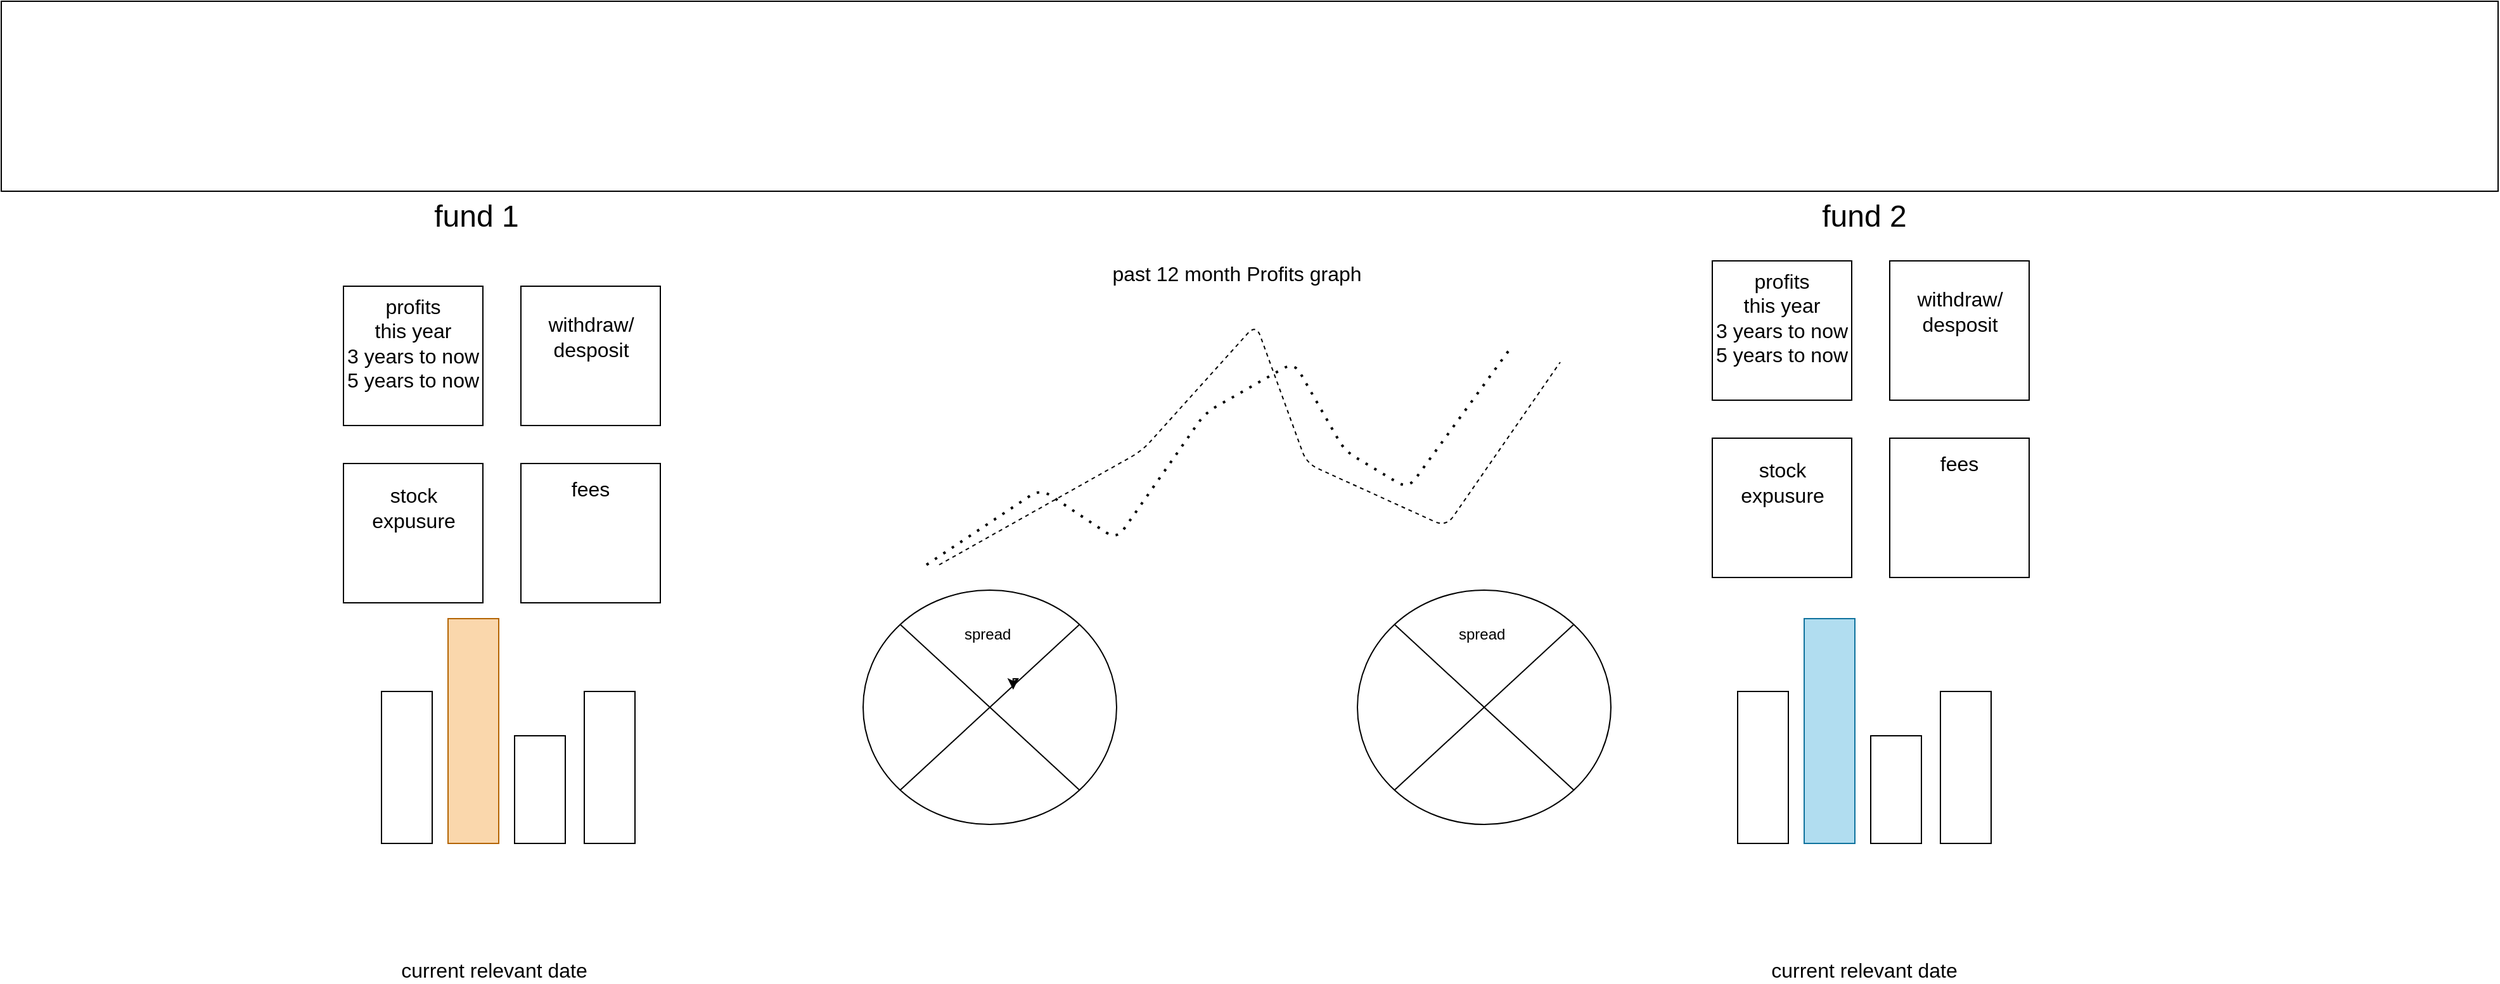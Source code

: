 <mxfile version="13.9.9" type="device" pages="6"><diagram id="CpjqNf8bcCopT5M7Cffx" name="Page-1"><mxGraphModel dx="2557" dy="987" grid="1" gridSize="10" guides="1" tooltips="1" connect="1" arrows="1" fold="1" page="1" pageScale="1" pageWidth="850" pageHeight="1100" math="0" shadow="0"><root><mxCell id="0"/><mxCell id="1" parent="0"/><mxCell id="Lh8BmJK0Dj0-xcs3AXUU-1" value="&lt;font style=&quot;font-size: 24px&quot;&gt;fund 1&lt;/font&gt;" style="text;html=1;strokeColor=none;fillColor=none;align=center;verticalAlign=middle;whiteSpace=wrap;rounded=0;" parent="1" vertex="1"><mxGeometry x="-340" y="170" width="90" height="40" as="geometry"/></mxCell><mxCell id="Lh8BmJK0Dj0-xcs3AXUU-2" value="&lt;font style=&quot;font-size: 24px&quot;&gt;fund 2&lt;/font&gt;" style="text;html=1;strokeColor=none;fillColor=none;align=center;verticalAlign=middle;whiteSpace=wrap;rounded=0;" parent="1" vertex="1"><mxGeometry x="710" y="185" width="180" height="10" as="geometry"/></mxCell><mxCell id="Lh8BmJK0Dj0-xcs3AXUU-3" value="" style="whiteSpace=wrap;html=1;aspect=fixed;" parent="1" vertex="1"><mxGeometry x="-400" y="245" width="110" height="110" as="geometry"/></mxCell><mxCell id="Lh8BmJK0Dj0-xcs3AXUU-4" value="" style="whiteSpace=wrap;html=1;aspect=fixed;" parent="1" vertex="1"><mxGeometry x="-400" y="385" width="110" height="110" as="geometry"/></mxCell><mxCell id="Lh8BmJK0Dj0-xcs3AXUU-5" value="" style="whiteSpace=wrap;html=1;aspect=fixed;" parent="1" vertex="1"><mxGeometry x="-260" y="385" width="110" height="110" as="geometry"/></mxCell><mxCell id="Lh8BmJK0Dj0-xcs3AXUU-6" value="" style="whiteSpace=wrap;html=1;aspect=fixed;" parent="1" vertex="1"><mxGeometry x="-260" y="245" width="110" height="110" as="geometry"/></mxCell><mxCell id="Lh8BmJK0Dj0-xcs3AXUU-7" value="&lt;h1&gt;&lt;br&gt;&lt;/h1&gt;" style="text;html=1;strokeColor=none;fillColor=none;spacing=5;spacingTop=-20;whiteSpace=wrap;overflow=hidden;rounded=0;" parent="1" vertex="1"><mxGeometry x="-262.5" y="245" width="115" height="100" as="geometry"/></mxCell><mxCell id="Lh8BmJK0Dj0-xcs3AXUU-8" value="&lt;font size=&quot;3&quot;&gt;stock expusure&lt;/font&gt;" style="text;html=1;strokeColor=none;fillColor=none;align=center;verticalAlign=middle;whiteSpace=wrap;rounded=0;" parent="1" vertex="1"><mxGeometry x="-372.5" y="385" width="55" height="70" as="geometry"/></mxCell><mxCell id="Lh8BmJK0Dj0-xcs3AXUU-9" value="&lt;font size=&quot;3&quot;&gt;fees&lt;/font&gt;" style="text;html=1;strokeColor=none;fillColor=none;align=center;verticalAlign=middle;whiteSpace=wrap;rounded=0;" parent="1" vertex="1"><mxGeometry x="-225" y="395" width="40" height="20" as="geometry"/></mxCell><mxCell id="Lh8BmJK0Dj0-xcs3AXUU-10" value="&lt;font size=&quot;3&quot;&gt;profits&lt;br&gt;this year&lt;br&gt;3 years to now&lt;br&gt;5 years to now&lt;br&gt;&lt;/font&gt;" style="text;html=1;strokeColor=none;fillColor=none;align=center;verticalAlign=middle;whiteSpace=wrap;rounded=0;" parent="1" vertex="1"><mxGeometry x="-400" y="245" width="110" height="90" as="geometry"/></mxCell><mxCell id="Lh8BmJK0Dj0-xcs3AXUU-11" value="&lt;font size=&quot;3&quot;&gt;withdraw/&lt;br&gt;desposit&lt;br&gt;&lt;/font&gt;" style="text;html=1;strokeColor=none;fillColor=none;align=center;verticalAlign=middle;whiteSpace=wrap;rounded=0;" parent="1" vertex="1"><mxGeometry x="-237.5" y="255" width="65" height="60" as="geometry"/></mxCell><mxCell id="Lh8BmJK0Dj0-xcs3AXUU-12" value="" style="whiteSpace=wrap;html=1;aspect=fixed;" parent="1" vertex="1"><mxGeometry x="680" y="225" width="110" height="110" as="geometry"/></mxCell><mxCell id="Lh8BmJK0Dj0-xcs3AXUU-13" value="" style="whiteSpace=wrap;html=1;aspect=fixed;" parent="1" vertex="1"><mxGeometry x="680" y="365" width="110" height="110" as="geometry"/></mxCell><mxCell id="Lh8BmJK0Dj0-xcs3AXUU-14" value="" style="whiteSpace=wrap;html=1;aspect=fixed;" parent="1" vertex="1"><mxGeometry x="820" y="365" width="110" height="110" as="geometry"/></mxCell><mxCell id="Lh8BmJK0Dj0-xcs3AXUU-15" value="" style="whiteSpace=wrap;html=1;aspect=fixed;" parent="1" vertex="1"><mxGeometry x="820" y="225" width="110" height="110" as="geometry"/></mxCell><mxCell id="Lh8BmJK0Dj0-xcs3AXUU-16" value="&lt;h1&gt;&lt;br&gt;&lt;/h1&gt;" style="text;html=1;strokeColor=none;fillColor=none;spacing=5;spacingTop=-20;whiteSpace=wrap;overflow=hidden;rounded=0;" parent="1" vertex="1"><mxGeometry x="817.5" y="225" width="115" height="100" as="geometry"/></mxCell><mxCell id="Lh8BmJK0Dj0-xcs3AXUU-17" value="&lt;font size=&quot;3&quot;&gt;stock expusure&lt;/font&gt;" style="text;html=1;strokeColor=none;fillColor=none;align=center;verticalAlign=middle;whiteSpace=wrap;rounded=0;" parent="1" vertex="1"><mxGeometry x="707.5" y="365" width="55" height="70" as="geometry"/></mxCell><mxCell id="Lh8BmJK0Dj0-xcs3AXUU-18" value="&lt;font size=&quot;3&quot;&gt;fees&lt;/font&gt;" style="text;html=1;strokeColor=none;fillColor=none;align=center;verticalAlign=middle;whiteSpace=wrap;rounded=0;" parent="1" vertex="1"><mxGeometry x="855" y="375" width="40" height="20" as="geometry"/></mxCell><mxCell id="Lh8BmJK0Dj0-xcs3AXUU-19" value="&lt;font size=&quot;3&quot;&gt;profits&lt;br&gt;this year&lt;br&gt;3 years to now&lt;br&gt;5 years to now&lt;br&gt;&lt;/font&gt;" style="text;html=1;strokeColor=none;fillColor=none;align=center;verticalAlign=middle;whiteSpace=wrap;rounded=0;" parent="1" vertex="1"><mxGeometry x="680" y="225" width="110" height="90" as="geometry"/></mxCell><mxCell id="Lh8BmJK0Dj0-xcs3AXUU-20" value="&lt;font size=&quot;3&quot;&gt;withdraw/&lt;br&gt;desposit&lt;br&gt;&lt;/font&gt;" style="text;html=1;strokeColor=none;fillColor=none;align=center;verticalAlign=middle;whiteSpace=wrap;rounded=0;" parent="1" vertex="1"><mxGeometry x="842.5" y="235" width="65" height="60" as="geometry"/></mxCell><mxCell id="Lh8BmJK0Dj0-xcs3AXUU-21" value="" style="endArrow=none;dashed=1;html=1;dashPattern=1 3;strokeWidth=2;" parent="1" edge="1"><mxGeometry width="50" height="50" relative="1" as="geometry"><mxPoint x="60" y="465" as="sourcePoint"/><mxPoint x="520" y="295" as="targetPoint"/><Array as="points"><mxPoint x="150" y="405"/><mxPoint x="210" y="445"/><mxPoint x="280" y="345"/><mxPoint x="350" y="305"/><mxPoint x="390" y="375"/><mxPoint x="440" y="405"/></Array></mxGeometry></mxCell><mxCell id="Lh8BmJK0Dj0-xcs3AXUU-22" value="" style="endArrow=none;dashed=1;html=1;" parent="1" edge="1"><mxGeometry width="50" height="50" relative="1" as="geometry"><mxPoint x="70" y="465" as="sourcePoint"/><mxPoint x="560" y="305" as="targetPoint"/><Array as="points"><mxPoint x="230" y="375"/><mxPoint x="320" y="275"/><mxPoint x="360" y="385"/><mxPoint x="470" y="435"/></Array></mxGeometry></mxCell><mxCell id="Lh8BmJK0Dj0-xcs3AXUU-23" value="&lt;font size=&quot;3&quot;&gt;past 12 month Profits graph&lt;/font&gt;" style="text;html=1;strokeColor=none;fillColor=none;align=center;verticalAlign=middle;whiteSpace=wrap;rounded=0;" parent="1" vertex="1"><mxGeometry x="190" y="215" width="230" height="40" as="geometry"/></mxCell><mxCell id="Lh8BmJK0Dj0-xcs3AXUU-24" value="&lt;font size=&quot;3&quot;&gt;current relevant date&lt;/font&gt;" style="text;html=1;strokeColor=none;fillColor=none;align=center;verticalAlign=middle;whiteSpace=wrap;rounded=0;" parent="1" vertex="1"><mxGeometry x="-420" y="775" width="277.5" height="20" as="geometry"/></mxCell><mxCell id="Lh8BmJK0Dj0-xcs3AXUU-25" value="&lt;font size=&quot;3&quot;&gt;current relevant date&lt;/font&gt;" style="text;html=1;strokeColor=none;fillColor=none;align=center;verticalAlign=middle;whiteSpace=wrap;rounded=0;" parent="1" vertex="1"><mxGeometry x="661.25" y="775" width="277.5" height="20" as="geometry"/></mxCell><mxCell id="Lh8BmJK0Dj0-xcs3AXUU-26" value="" style="rounded=0;whiteSpace=wrap;html=1;rotation=-90;" parent="1" vertex="1"><mxGeometry x="-410" y="605" width="120" height="40" as="geometry"/></mxCell><mxCell id="Lh8BmJK0Dj0-xcs3AXUU-27" value="" style="rounded=0;whiteSpace=wrap;html=1;rotation=-90;fillColor=#fad7ac;strokeColor=#b46504;" parent="1" vertex="1"><mxGeometry x="-386.25" y="576.25" width="177.5" height="40" as="geometry"/></mxCell><mxCell id="Lh8BmJK0Dj0-xcs3AXUU-28" value="" style="rounded=0;whiteSpace=wrap;html=1;rotation=-90;" parent="1" vertex="1"><mxGeometry x="-287.5" y="622.5" width="85" height="40" as="geometry"/></mxCell><mxCell id="Lh8BmJK0Dj0-xcs3AXUU-29" value="" style="rounded=0;whiteSpace=wrap;html=1;rotation=-90;" parent="1" vertex="1"><mxGeometry x="-250" y="605" width="120" height="40" as="geometry"/></mxCell><mxCell id="Lh8BmJK0Dj0-xcs3AXUU-30" value="" style="rounded=0;whiteSpace=wrap;html=1;rotation=-90;" parent="1" vertex="1"><mxGeometry x="660" y="605" width="120" height="40" as="geometry"/></mxCell><mxCell id="Lh8BmJK0Dj0-xcs3AXUU-31" value="" style="rounded=0;whiteSpace=wrap;html=1;rotation=-90;fillColor=#b1ddf0;strokeColor=#10739e;" parent="1" vertex="1"><mxGeometry x="683.75" y="576.25" width="177.5" height="40" as="geometry"/></mxCell><mxCell id="Lh8BmJK0Dj0-xcs3AXUU-32" value="" style="rounded=0;whiteSpace=wrap;html=1;rotation=-90;" parent="1" vertex="1"><mxGeometry x="782.5" y="622.5" width="85" height="40" as="geometry"/></mxCell><mxCell id="Lh8BmJK0Dj0-xcs3AXUU-33" value="" style="rounded=0;whiteSpace=wrap;html=1;rotation=-90;" parent="1" vertex="1"><mxGeometry x="820" y="605" width="120" height="40" as="geometry"/></mxCell><mxCell id="Lh8BmJK0Dj0-xcs3AXUU-34" value="" style="shape=sumEllipse;perimeter=ellipsePerimeter;whiteSpace=wrap;html=1;backgroundOutline=1;" parent="1" vertex="1"><mxGeometry x="10" y="485" width="200" height="185" as="geometry"/></mxCell><mxCell id="Lh8BmJK0Dj0-xcs3AXUU-35" value="" style="shape=sumEllipse;perimeter=ellipsePerimeter;whiteSpace=wrap;html=1;backgroundOutline=1;" parent="1" vertex="1"><mxGeometry x="400" y="485" width="200" height="185" as="geometry"/></mxCell><mxCell id="PJNNcdETKdfwV5aJ6sLf-1" style="edgeStyle=orthogonalEdgeStyle;rounded=0;orthogonalLoop=1;jettySize=auto;html=1;exitX=0.75;exitY=1;exitDx=0;exitDy=0;entryX=0.592;entryY=0.425;entryDx=0;entryDy=0;entryPerimeter=0;" parent="1" source="Lh8BmJK0Dj0-xcs3AXUU-36" target="Lh8BmJK0Dj0-xcs3AXUU-34" edge="1"><mxGeometry relative="1" as="geometry"/></mxCell><mxCell id="Lh8BmJK0Dj0-xcs3AXUU-36" value="spread&amp;nbsp;" style="text;html=1;strokeColor=none;fillColor=none;align=center;verticalAlign=middle;whiteSpace=wrap;rounded=0;" parent="1" vertex="1"><mxGeometry x="65" y="485" width="90" height="70" as="geometry"/></mxCell><mxCell id="Lh8BmJK0Dj0-xcs3AXUU-37" value="spread&amp;nbsp;" style="text;html=1;strokeColor=none;fillColor=none;align=center;verticalAlign=middle;whiteSpace=wrap;rounded=0;" parent="1" vertex="1"><mxGeometry x="455" y="485" width="90" height="70" as="geometry"/></mxCell><mxCell id="87kayZUEZR2UHxUHzCte-1" value="" style="rounded=0;whiteSpace=wrap;html=1;" parent="1" vertex="1"><mxGeometry x="-670" y="20" width="1970" height="150" as="geometry"/></mxCell></root></mxGraphModel></diagram><diagram id="YtOt-YcwKBGgezM9nQAB" name="Page-5"><mxGraphModel dx="1874" dy="592" grid="1" gridSize="10" guides="1" tooltips="1" connect="1" arrows="1" fold="1" page="1" pageScale="1" pageWidth="850" pageHeight="1100" math="0" shadow="0"><root><mxCell id="eEp89ZDN3WLjpBd19yY6-0"/><mxCell id="eEp89ZDN3WLjpBd19yY6-1" parent="eEp89ZDN3WLjpBd19yY6-0"/><mxCell id="Ni-MFwjx3_2QeKfjt8Il-0" value="&lt;font style=&quot;font-size: 24px&quot;&gt;fund 1&lt;/font&gt;" style="text;html=1;strokeColor=#d79b00;fillColor=#ffe6cc;align=center;verticalAlign=middle;whiteSpace=wrap;rounded=0;" parent="eEp89ZDN3WLjpBd19yY6-1" vertex="1"><mxGeometry x="-340" y="170" width="90" height="40" as="geometry"/></mxCell><mxCell id="Ni-MFwjx3_2QeKfjt8Il-2" value="" style="whiteSpace=wrap;html=1;aspect=fixed;" parent="eEp89ZDN3WLjpBd19yY6-1" vertex="1"><mxGeometry x="-400" y="245" width="110" height="110" as="geometry"/></mxCell><mxCell id="Ni-MFwjx3_2QeKfjt8Il-3" value="" style="whiteSpace=wrap;html=1;aspect=fixed;" parent="eEp89ZDN3WLjpBd19yY6-1" vertex="1"><mxGeometry x="-400" y="385" width="110" height="110" as="geometry"/></mxCell><mxCell id="Ni-MFwjx3_2QeKfjt8Il-4" value="" style="whiteSpace=wrap;html=1;aspect=fixed;" parent="eEp89ZDN3WLjpBd19yY6-1" vertex="1"><mxGeometry x="-260" y="385" width="110" height="110" as="geometry"/></mxCell><mxCell id="Ni-MFwjx3_2QeKfjt8Il-5" value="" style="whiteSpace=wrap;html=1;aspect=fixed;" parent="eEp89ZDN3WLjpBd19yY6-1" vertex="1"><mxGeometry x="-260" y="245" width="110" height="110" as="geometry"/></mxCell><mxCell id="Ni-MFwjx3_2QeKfjt8Il-6" value="&lt;h1&gt;&lt;br&gt;&lt;/h1&gt;" style="text;html=1;strokeColor=none;fillColor=none;spacing=5;spacingTop=-20;whiteSpace=wrap;overflow=hidden;rounded=0;" parent="eEp89ZDN3WLjpBd19yY6-1" vertex="1"><mxGeometry x="-262.5" y="245" width="115" height="100" as="geometry"/></mxCell><mxCell id="Ni-MFwjx3_2QeKfjt8Il-7" value="&lt;font size=&quot;3&quot;&gt;stock expusure&lt;/font&gt;" style="text;html=1;strokeColor=none;fillColor=none;align=center;verticalAlign=middle;whiteSpace=wrap;rounded=0;" parent="eEp89ZDN3WLjpBd19yY6-1" vertex="1"><mxGeometry x="-372.5" y="385" width="55" height="70" as="geometry"/></mxCell><mxCell id="Ni-MFwjx3_2QeKfjt8Il-8" value="&lt;font size=&quot;3&quot;&gt;fees&lt;/font&gt;" style="text;html=1;strokeColor=none;fillColor=none;align=center;verticalAlign=middle;whiteSpace=wrap;rounded=0;" parent="eEp89ZDN3WLjpBd19yY6-1" vertex="1"><mxGeometry x="-225" y="395" width="40" height="20" as="geometry"/></mxCell><mxCell id="Ni-MFwjx3_2QeKfjt8Il-9" value="&lt;font size=&quot;3&quot;&gt;profits&lt;br&gt;this year&lt;br&gt;3 years to now&lt;br&gt;5 years to now&lt;br&gt;&lt;/font&gt;" style="text;html=1;strokeColor=none;fillColor=none;align=center;verticalAlign=middle;whiteSpace=wrap;rounded=0;" parent="eEp89ZDN3WLjpBd19yY6-1" vertex="1"><mxGeometry x="-400" y="245" width="110" height="90" as="geometry"/></mxCell><mxCell id="Ni-MFwjx3_2QeKfjt8Il-10" value="&lt;font size=&quot;3&quot;&gt;withdraw/&lt;br&gt;desposit&lt;br&gt;&lt;/font&gt;" style="text;html=1;strokeColor=none;fillColor=none;align=center;verticalAlign=middle;whiteSpace=wrap;rounded=0;" parent="eEp89ZDN3WLjpBd19yY6-1" vertex="1"><mxGeometry x="-237.5" y="255" width="65" height="60" as="geometry"/></mxCell><mxCell id="Ni-MFwjx3_2QeKfjt8Il-11" value="" style="whiteSpace=wrap;html=1;aspect=fixed;" parent="eEp89ZDN3WLjpBd19yY6-1" vertex="1"><mxGeometry x="680" y="225" width="110" height="110" as="geometry"/></mxCell><mxCell id="Ni-MFwjx3_2QeKfjt8Il-12" value="" style="whiteSpace=wrap;html=1;aspect=fixed;" parent="eEp89ZDN3WLjpBd19yY6-1" vertex="1"><mxGeometry x="680" y="365" width="110" height="110" as="geometry"/></mxCell><mxCell id="Ni-MFwjx3_2QeKfjt8Il-13" value="" style="whiteSpace=wrap;html=1;aspect=fixed;" parent="eEp89ZDN3WLjpBd19yY6-1" vertex="1"><mxGeometry x="820" y="365" width="110" height="110" as="geometry"/></mxCell><mxCell id="Ni-MFwjx3_2QeKfjt8Il-14" value="" style="whiteSpace=wrap;html=1;aspect=fixed;" parent="eEp89ZDN3WLjpBd19yY6-1" vertex="1"><mxGeometry x="820" y="225" width="110" height="110" as="geometry"/></mxCell><mxCell id="Ni-MFwjx3_2QeKfjt8Il-15" value="&lt;h1&gt;&lt;br&gt;&lt;/h1&gt;" style="text;html=1;strokeColor=none;fillColor=none;spacing=5;spacingTop=-20;whiteSpace=wrap;overflow=hidden;rounded=0;" parent="eEp89ZDN3WLjpBd19yY6-1" vertex="1"><mxGeometry x="817.5" y="225" width="115" height="100" as="geometry"/></mxCell><mxCell id="Ni-MFwjx3_2QeKfjt8Il-16" value="&lt;font size=&quot;3&quot;&gt;stock expusure&lt;/font&gt;" style="text;html=1;strokeColor=none;fillColor=none;align=center;verticalAlign=middle;whiteSpace=wrap;rounded=0;" parent="eEp89ZDN3WLjpBd19yY6-1" vertex="1"><mxGeometry x="707.5" y="365" width="55" height="70" as="geometry"/></mxCell><mxCell id="Ni-MFwjx3_2QeKfjt8Il-17" value="&lt;font size=&quot;3&quot;&gt;fees&lt;/font&gt;" style="text;html=1;strokeColor=none;fillColor=none;align=center;verticalAlign=middle;whiteSpace=wrap;rounded=0;" parent="eEp89ZDN3WLjpBd19yY6-1" vertex="1"><mxGeometry x="855" y="375" width="40" height="20" as="geometry"/></mxCell><mxCell id="Ni-MFwjx3_2QeKfjt8Il-18" value="&lt;font size=&quot;3&quot;&gt;profits&lt;br&gt;this year&lt;br&gt;3 years to now&lt;br&gt;5 years to now&lt;br&gt;&lt;/font&gt;" style="text;html=1;strokeColor=none;fillColor=none;align=center;verticalAlign=middle;whiteSpace=wrap;rounded=0;" parent="eEp89ZDN3WLjpBd19yY6-1" vertex="1"><mxGeometry x="680" y="225" width="110" height="90" as="geometry"/></mxCell><mxCell id="Ni-MFwjx3_2QeKfjt8Il-19" value="&lt;font size=&quot;3&quot;&gt;withdraw/&lt;br&gt;desposit&lt;br&gt;&lt;/font&gt;" style="text;html=1;strokeColor=none;fillColor=none;align=center;verticalAlign=middle;whiteSpace=wrap;rounded=0;" parent="eEp89ZDN3WLjpBd19yY6-1" vertex="1"><mxGeometry x="842.5" y="235" width="65" height="60" as="geometry"/></mxCell><mxCell id="Ni-MFwjx3_2QeKfjt8Il-23" value="&lt;font size=&quot;3&quot;&gt;current relevant date&lt;/font&gt;" style="text;html=1;strokeColor=none;fillColor=none;align=center;verticalAlign=middle;whiteSpace=wrap;rounded=0;" parent="eEp89ZDN3WLjpBd19yY6-1" vertex="1"><mxGeometry x="-420" y="775" width="277.5" height="20" as="geometry"/></mxCell><mxCell id="Ni-MFwjx3_2QeKfjt8Il-24" value="&lt;font size=&quot;3&quot;&gt;current relevant date&lt;/font&gt;" style="text;html=1;strokeColor=none;fillColor=none;align=center;verticalAlign=middle;whiteSpace=wrap;rounded=0;" parent="eEp89ZDN3WLjpBd19yY6-1" vertex="1"><mxGeometry x="661.25" y="775" width="277.5" height="20" as="geometry"/></mxCell><mxCell id="Ni-MFwjx3_2QeKfjt8Il-25" value="" style="rounded=0;whiteSpace=wrap;html=1;rotation=-90;fillColor=#ffe6cc;strokeColor=#d79b00;" parent="eEp89ZDN3WLjpBd19yY6-1" vertex="1"><mxGeometry x="-110" y="696.25" width="120" height="40" as="geometry"/></mxCell><mxCell id="Ni-MFwjx3_2QeKfjt8Il-26" value="" style="rounded=0;whiteSpace=wrap;html=1;rotation=-90;fillColor=#ffe6cc;strokeColor=#d79b00;" parent="eEp89ZDN3WLjpBd19yY6-1" vertex="1"><mxGeometry x="30" y="668.75" width="177.5" height="40" as="geometry"/></mxCell><mxCell id="Ni-MFwjx3_2QeKfjt8Il-27" value="" style="rounded=0;whiteSpace=wrap;html=1;rotation=-90;fillColor=#ffe6cc;strokeColor=#d79b00;" parent="eEp89ZDN3WLjpBd19yY6-1" vertex="1"><mxGeometry x="270" y="716.25" width="85" height="40" as="geometry"/></mxCell><mxCell id="Ni-MFwjx3_2QeKfjt8Il-28" value="" style="rounded=0;whiteSpace=wrap;html=1;rotation=-90;fillColor=#ffe6cc;strokeColor=#d79b00;" parent="eEp89ZDN3WLjpBd19yY6-1" vertex="1"><mxGeometry x="405" y="696.25" width="120" height="40" as="geometry"/></mxCell><mxCell id="Ni-MFwjx3_2QeKfjt8Il-33" value="" style="shape=sumEllipse;perimeter=ellipsePerimeter;whiteSpace=wrap;html=1;backgroundOutline=1;fillColor=#ffe6cc;strokeColor=#d79b00;" parent="eEp89ZDN3WLjpBd19yY6-1" vertex="1"><mxGeometry x="-381.25" y="530" width="200" height="185" as="geometry"/></mxCell><mxCell id="Ni-MFwjx3_2QeKfjt8Il-34" value="" style="shape=sumEllipse;perimeter=ellipsePerimeter;whiteSpace=wrap;html=1;backgroundOutline=1;fillColor=#e1d5e7;strokeColor=#9673a6;" parent="eEp89ZDN3WLjpBd19yY6-1" vertex="1"><mxGeometry x="690" y="530" width="200" height="185" as="geometry"/></mxCell><mxCell id="Ni-MFwjx3_2QeKfjt8Il-35" style="edgeStyle=orthogonalEdgeStyle;rounded=0;orthogonalLoop=1;jettySize=auto;html=1;exitX=0.75;exitY=1;exitDx=0;exitDy=0;entryX=0.592;entryY=0.425;entryDx=0;entryDy=0;entryPerimeter=0;" parent="eEp89ZDN3WLjpBd19yY6-1" source="Ni-MFwjx3_2QeKfjt8Il-36" target="Ni-MFwjx3_2QeKfjt8Il-33" edge="1"><mxGeometry relative="1" as="geometry"/></mxCell><mxCell id="Ni-MFwjx3_2QeKfjt8Il-36" value="spread&amp;nbsp;" style="text;html=1;strokeColor=none;fillColor=none;align=center;verticalAlign=middle;whiteSpace=wrap;rounded=0;" parent="eEp89ZDN3WLjpBd19yY6-1" vertex="1"><mxGeometry x="-326.25" y="530" width="90" height="70" as="geometry"/></mxCell><mxCell id="Ni-MFwjx3_2QeKfjt8Il-37" value="spread&amp;nbsp;" style="text;html=1;strokeColor=none;fillColor=none;align=center;verticalAlign=middle;whiteSpace=wrap;rounded=0;" parent="eEp89ZDN3WLjpBd19yY6-1" vertex="1"><mxGeometry x="745" y="530" width="90" height="70" as="geometry"/></mxCell><mxCell id="Ni-MFwjx3_2QeKfjt8Il-41" value="" style="rounded=0;whiteSpace=wrap;html=1;rotation=-90;fillColor=#e1d5e7;strokeColor=#9673a6;" parent="eEp89ZDN3WLjpBd19yY6-1" vertex="1"><mxGeometry x="-160" y="600" width="320" height="40" as="geometry"/></mxCell><mxCell id="Ni-MFwjx3_2QeKfjt8Il-42" value="" style="rounded=0;whiteSpace=wrap;html=1;rotation=-90;fillColor=#e1d5e7;strokeColor=#9673a6;" parent="eEp89ZDN3WLjpBd19yY6-1" vertex="1"><mxGeometry x="118.75" y="707.5" width="100" height="40" as="geometry"/></mxCell><mxCell id="Ni-MFwjx3_2QeKfjt8Il-43" value="" style="rounded=0;whiteSpace=wrap;html=1;rotation=-90;fillColor=#e1d5e7;strokeColor=#9673a6;" parent="eEp89ZDN3WLjpBd19yY6-1" vertex="1"><mxGeometry x="347.5" y="743.75" width="30" height="40" as="geometry"/></mxCell><mxCell id="Ni-MFwjx3_2QeKfjt8Il-44" value="" style="rounded=0;whiteSpace=wrap;html=1;rotation=-90;fillColor=#e1d5e7;strokeColor=#9673a6;" parent="eEp89ZDN3WLjpBd19yY6-1" vertex="1"><mxGeometry x="398.75" y="640" width="232.5" height="40" as="geometry"/></mxCell><mxCell id="Ni-MFwjx3_2QeKfjt8Il-45" value="&lt;font style=&quot;font-size: 24px&quot;&gt;fund 2&lt;/font&gt;" style="text;html=1;strokeColor=#9673a6;fillColor=#e1d5e7;align=center;verticalAlign=middle;whiteSpace=wrap;rounded=0;" parent="eEp89ZDN3WLjpBd19yY6-1" vertex="1"><mxGeometry x="762.5" y="170" width="90" height="40" as="geometry"/></mxCell><mxCell id="Ni-MFwjx3_2QeKfjt8Il-47" value="&lt;font style=&quot;font-size: 36px&quot;&gt;השוואת תשואות&lt;/font&gt;" style="text;html=1;align=center;verticalAlign=middle;resizable=0;points=[];autosize=1;" parent="eEp89ZDN3WLjpBd19yY6-1" vertex="1"><mxGeometry x="177.5" y="225" width="220" height="30" as="geometry"/></mxCell><mxCell id="Ni-MFwjx3_2QeKfjt8Il-48" value="&lt;span style=&quot;font-size: 18px&quot;&gt;Monthly avg&lt;/span&gt;" style="text;html=1;strokeColor=none;fillColor=none;align=center;verticalAlign=middle;whiteSpace=wrap;rounded=0;" parent="eEp89ZDN3WLjpBd19yY6-1" vertex="1"><mxGeometry x="-90" y="783.75" width="120" height="40" as="geometry"/></mxCell><mxCell id="Ni-MFwjx3_2QeKfjt8Il-49" value="&lt;span style=&quot;font-size: 18px&quot;&gt;Past Year&lt;/span&gt;" style="text;html=1;strokeColor=none;fillColor=none;align=center;verticalAlign=middle;whiteSpace=wrap;rounded=0;" parent="eEp89ZDN3WLjpBd19yY6-1" vertex="1"><mxGeometry x="70" y="783.75" width="120" height="40" as="geometry"/></mxCell><mxCell id="Ni-MFwjx3_2QeKfjt8Il-50" value="&lt;span style=&quot;font-size: 18px&quot;&gt;Past 3 Years&lt;/span&gt;" style="text;html=1;strokeColor=none;fillColor=none;align=center;verticalAlign=middle;whiteSpace=wrap;rounded=0;" parent="eEp89ZDN3WLjpBd19yY6-1" vertex="1"><mxGeometry x="270" y="781.25" width="120" height="40" as="geometry"/></mxCell><mxCell id="Ni-MFwjx3_2QeKfjt8Il-51" value="&lt;span style=&quot;font-size: 18px&quot;&gt;Past 5 Years&lt;/span&gt;" style="text;html=1;strokeColor=none;fillColor=none;align=center;verticalAlign=middle;whiteSpace=wrap;rounded=0;" parent="eEp89ZDN3WLjpBd19yY6-1" vertex="1"><mxGeometry x="430" y="781.25" width="120" height="40" as="geometry"/></mxCell><mxCell id="KzHC3X9cmF06ppmpdl7L-0" value="" style="shape=process;whiteSpace=wrap;html=1;backgroundOutline=1;size=0.224;" parent="eEp89ZDN3WLjpBd19yY6-1" vertex="1"><mxGeometry x="-100" y="910" width="670" height="220" as="geometry"/></mxCell></root></mxGraphModel></diagram><diagram id="q0348Q6sRv4pj7JZ4IdA" name="Page-2"><mxGraphModel dx="2055" dy="1796" grid="1" gridSize="10" guides="1" tooltips="1" connect="1" arrows="1" fold="1" page="1" pageScale="1" pageWidth="850" pageHeight="1100" math="0" shadow="0"><root><mxCell id="IfaHB-zqJZbLIi4Y8Imv-0"/><mxCell id="IfaHB-zqJZbLIi4Y8Imv-1" parent="IfaHB-zqJZbLIi4Y8Imv-0"/><mxCell id="IfaHB-zqJZbLIi4Y8Imv-2" style="edgeStyle=orthogonalEdgeStyle;rounded=0;orthogonalLoop=1;jettySize=auto;html=1;entryX=0.5;entryY=0;entryDx=0;entryDy=0;" parent="IfaHB-zqJZbLIi4Y8Imv-1" source="IfaHB-zqJZbLIi4Y8Imv-10" target="IfaHB-zqJZbLIi4Y8Imv-11" edge="1"><mxGeometry relative="1" as="geometry"/></mxCell><mxCell id="IfaHB-zqJZbLIi4Y8Imv-3" style="edgeStyle=orthogonalEdgeStyle;rounded=0;orthogonalLoop=1;jettySize=auto;html=1;" parent="IfaHB-zqJZbLIi4Y8Imv-1" source="IfaHB-zqJZbLIi4Y8Imv-10" target="IfaHB-zqJZbLIi4Y8Imv-14" edge="1"><mxGeometry relative="1" as="geometry"/></mxCell><mxCell id="IfaHB-zqJZbLIi4Y8Imv-4" style="edgeStyle=orthogonalEdgeStyle;rounded=0;orthogonalLoop=1;jettySize=auto;html=1;exitX=0.5;exitY=1;exitDx=0;exitDy=0;entryX=0.66;entryY=-0.028;entryDx=0;entryDy=0;entryPerimeter=0;" parent="IfaHB-zqJZbLIi4Y8Imv-1" source="IfaHB-zqJZbLIi4Y8Imv-10" target="IfaHB-zqJZbLIi4Y8Imv-17" edge="1"><mxGeometry relative="1" as="geometry"/></mxCell><mxCell id="IfaHB-zqJZbLIi4Y8Imv-5" style="edgeStyle=orthogonalEdgeStyle;rounded=0;orthogonalLoop=1;jettySize=auto;html=1;exitX=1;exitY=0.5;exitDx=0;exitDy=0;entryX=0.62;entryY=-0.044;entryDx=0;entryDy=0;entryPerimeter=0;" parent="IfaHB-zqJZbLIi4Y8Imv-1" source="IfaHB-zqJZbLIi4Y8Imv-10" target="IfaHB-zqJZbLIi4Y8Imv-15" edge="1"><mxGeometry relative="1" as="geometry"/></mxCell><mxCell id="IfaHB-zqJZbLIi4Y8Imv-6" style="edgeStyle=orthogonalEdgeStyle;rounded=0;orthogonalLoop=1;jettySize=auto;html=1;exitX=1;exitY=0.5;exitDx=0;exitDy=0;entryX=0.5;entryY=0;entryDx=0;entryDy=0;" parent="IfaHB-zqJZbLIi4Y8Imv-1" source="IfaHB-zqJZbLIi4Y8Imv-10" target="IfaHB-zqJZbLIi4Y8Imv-19" edge="1"><mxGeometry relative="1" as="geometry"/></mxCell><mxCell id="IfaHB-zqJZbLIi4Y8Imv-7" style="edgeStyle=orthogonalEdgeStyle;rounded=0;orthogonalLoop=1;jettySize=auto;html=1;exitX=1;exitY=0.5;exitDx=0;exitDy=0;entryX=0.584;entryY=-0.028;entryDx=0;entryDy=0;entryPerimeter=0;" parent="IfaHB-zqJZbLIi4Y8Imv-1" source="IfaHB-zqJZbLIi4Y8Imv-10" target="IfaHB-zqJZbLIi4Y8Imv-18" edge="1"><mxGeometry relative="1" as="geometry"/></mxCell><mxCell id="IfaHB-zqJZbLIi4Y8Imv-8" style="edgeStyle=orthogonalEdgeStyle;rounded=0;orthogonalLoop=1;jettySize=auto;html=1;exitX=0;exitY=1;exitDx=0;exitDy=0;entryX=0.5;entryY=0;entryDx=0;entryDy=0;" parent="IfaHB-zqJZbLIi4Y8Imv-1" source="IfaHB-zqJZbLIi4Y8Imv-10" target="IfaHB-zqJZbLIi4Y8Imv-21" edge="1"><mxGeometry relative="1" as="geometry"/></mxCell><mxCell id="IfaHB-zqJZbLIi4Y8Imv-9" style="edgeStyle=orthogonalEdgeStyle;rounded=0;orthogonalLoop=1;jettySize=auto;html=1;exitX=0.5;exitY=0;exitDx=0;exitDy=0;entryX=0.55;entryY=0.95;entryDx=0;entryDy=0;entryPerimeter=0;" parent="IfaHB-zqJZbLIi4Y8Imv-1" source="IfaHB-zqJZbLIi4Y8Imv-10" target="IfaHB-zqJZbLIi4Y8Imv-26" edge="1"><mxGeometry relative="1" as="geometry"/></mxCell><mxCell id="IfaHB-zqJZbLIi4Y8Imv-10" value="App" style="ellipse;whiteSpace=wrap;html=1;aspect=fixed;" parent="IfaHB-zqJZbLIi4Y8Imv-1" vertex="1"><mxGeometry x="380" y="80" width="100" height="100" as="geometry"/></mxCell><mxCell id="7DEAJtn5GyjlKRWVGEhz-0" style="edgeStyle=orthogonalEdgeStyle;rounded=0;orthogonalLoop=1;jettySize=auto;html=1;exitX=0.25;exitY=1;exitDx=0;exitDy=0;" parent="IfaHB-zqJZbLIi4Y8Imv-1" source="IfaHB-zqJZbLIi4Y8Imv-11" target="7DEAJtn5GyjlKRWVGEhz-1" edge="1"><mxGeometry relative="1" as="geometry"><mxPoint x="-47.824" y="390" as="targetPoint"/></mxGeometry></mxCell><mxCell id="IfaHB-zqJZbLIi4Y8Imv-11" value="table" style="rounded=1;whiteSpace=wrap;html=1;" parent="IfaHB-zqJZbLIi4Y8Imv-1" vertex="1"><mxGeometry x="-70" y="270" width="90" height="50" as="geometry"/></mxCell><mxCell id="IfaHB-zqJZbLIi4Y8Imv-12" style="edgeStyle=orthogonalEdgeStyle;rounded=0;orthogonalLoop=1;jettySize=auto;html=1;exitX=0.5;exitY=1;exitDx=0;exitDy=0;entryX=0.75;entryY=0;entryDx=0;entryDy=0;" parent="IfaHB-zqJZbLIi4Y8Imv-1" source="IfaHB-zqJZbLIi4Y8Imv-14" target="IfaHB-zqJZbLIi4Y8Imv-28" edge="1"><mxGeometry relative="1" as="geometry"><mxPoint x="148.8" y="358.6" as="targetPoint"/></mxGeometry></mxCell><mxCell id="IfaHB-zqJZbLIi4Y8Imv-13" style="edgeStyle=orthogonalEdgeStyle;rounded=0;orthogonalLoop=1;jettySize=auto;html=1;exitX=0.75;exitY=1;exitDx=0;exitDy=0;entryX=0.5;entryY=0;entryDx=0;entryDy=0;" parent="IfaHB-zqJZbLIi4Y8Imv-1" source="IfaHB-zqJZbLIi4Y8Imv-14" target="IfaHB-zqJZbLIi4Y8Imv-27" edge="1"><mxGeometry relative="1" as="geometry"/></mxCell><mxCell id="IfaHB-zqJZbLIi4Y8Imv-14" value="compare" style="rounded=1;whiteSpace=wrap;html=1;" parent="IfaHB-zqJZbLIi4Y8Imv-1" vertex="1"><mxGeometry x="140" y="270" width="100" height="50" as="geometry"/></mxCell><mxCell id="IfaHB-zqJZbLIi4Y8Imv-15" value="advertise" style="rounded=1;whiteSpace=wrap;html=1;" parent="IfaHB-zqJZbLIi4Y8Imv-1" vertex="1"><mxGeometry x="640" y="260" width="100" height="50" as="geometry"/></mxCell><mxCell id="IfaHB-zqJZbLIi4Y8Imv-16" style="edgeStyle=orthogonalEdgeStyle;rounded=0;orthogonalLoop=1;jettySize=auto;html=1;exitX=0.5;exitY=1;exitDx=0;exitDy=0;entryX=0.5;entryY=0;entryDx=0;entryDy=0;" parent="IfaHB-zqJZbLIi4Y8Imv-1" source="IfaHB-zqJZbLIi4Y8Imv-17" target="IfaHB-zqJZbLIi4Y8Imv-23" edge="1"><mxGeometry relative="1" as="geometry"/></mxCell><mxCell id="IfaHB-zqJZbLIi4Y8Imv-17" value="header" style="rounded=1;whiteSpace=wrap;html=1;" parent="IfaHB-zqJZbLIi4Y8Imv-1" vertex="1"><mxGeometry x="460" y="270" width="100" height="50" as="geometry"/></mxCell><mxCell id="IfaHB-zqJZbLIi4Y8Imv-18" value="about us" style="rounded=1;whiteSpace=wrap;html=1;" parent="IfaHB-zqJZbLIi4Y8Imv-1" vertex="1"><mxGeometry x="980" y="260" width="100" height="50" as="geometry"/></mxCell><mxCell id="IfaHB-zqJZbLIi4Y8Imv-19" value="footer" style="rounded=1;whiteSpace=wrap;html=1;" parent="IfaHB-zqJZbLIi4Y8Imv-1" vertex="1"><mxGeometry x="800" y="260" width="100" height="50" as="geometry"/></mxCell><mxCell id="IfaHB-zqJZbLIi4Y8Imv-20" style="edgeStyle=orthogonalEdgeStyle;rounded=0;orthogonalLoop=1;jettySize=auto;html=1;exitX=0.5;exitY=1;exitDx=0;exitDy=0;entryX=0;entryY=0;entryDx=30;entryDy=0;entryPerimeter=0;" parent="IfaHB-zqJZbLIi4Y8Imv-1" source="IfaHB-zqJZbLIi4Y8Imv-21" target="IfaHB-zqJZbLIi4Y8Imv-25" edge="1"><mxGeometry relative="1" as="geometry"/></mxCell><mxCell id="IfaHB-zqJZbLIi4Y8Imv-21" value="favorite list" style="rounded=1;whiteSpace=wrap;html=1;" parent="IfaHB-zqJZbLIi4Y8Imv-1" vertex="1"><mxGeometry x="300" y="260" width="100" height="50" as="geometry"/></mxCell><mxCell id="IfaHB-zqJZbLIi4Y8Imv-22" style="edgeStyle=orthogonalEdgeStyle;rounded=0;orthogonalLoop=1;jettySize=auto;html=1;exitX=0.5;exitY=1;exitDx=0;exitDy=0;entryX=0.5;entryY=0;entryDx=0;entryDy=0;" parent="IfaHB-zqJZbLIi4Y8Imv-1" source="IfaHB-zqJZbLIi4Y8Imv-23" target="IfaHB-zqJZbLIi4Y8Imv-24" edge="1"><mxGeometry relative="1" as="geometry"/></mxCell><mxCell id="IfaHB-zqJZbLIi4Y8Imv-23" value="nav bar" style="rounded=1;whiteSpace=wrap;html=1;" parent="IfaHB-zqJZbLIi4Y8Imv-1" vertex="1"><mxGeometry x="470" y="380" width="80" height="40" as="geometry"/></mxCell><mxCell id="IfaHB-zqJZbLIi4Y8Imv-24" value="button X3" style="rounded=1;whiteSpace=wrap;html=1;" parent="IfaHB-zqJZbLIi4Y8Imv-1" vertex="1"><mxGeometry x="478" y="460" width="64" height="30" as="geometry"/></mxCell><mxCell id="IfaHB-zqJZbLIi4Y8Imv-25" value="product&lt;br&gt;card&amp;nbsp;&lt;br&gt;X2" style="shape=card;whiteSpace=wrap;html=1;" parent="IfaHB-zqJZbLIi4Y8Imv-1" vertex="1"><mxGeometry x="320" y="360" width="70" height="70" as="geometry"/></mxCell><mxCell id="IfaHB-zqJZbLIi4Y8Imv-26" value="state:&lt;br&gt;2 compare product array:[null,null]&lt;br&gt;data:{harel:data, etc ...}&lt;br&gt;" style="ellipse;shape=cloud;whiteSpace=wrap;html=1;" parent="IfaHB-zqJZbLIi4Y8Imv-1" vertex="1"><mxGeometry x="230" y="-170" width="360" height="240" as="geometry"/></mxCell><mxCell id="yxHEEf-Vn3hs1cyr_vgm-0" style="edgeStyle=orthogonalEdgeStyle;rounded=0;orthogonalLoop=1;jettySize=auto;html=1;exitX=0.5;exitY=1;exitDx=0;exitDy=0;" parent="IfaHB-zqJZbLIi4Y8Imv-1" source="IfaHB-zqJZbLIi4Y8Imv-27" edge="1"><mxGeometry relative="1" as="geometry"><mxPoint x="230" y="460" as="targetPoint"/></mxGeometry></mxCell><mxCell id="IfaHB-zqJZbLIi4Y8Imv-27" value="2 x axes graph" style="rounded=1;whiteSpace=wrap;html=1;" parent="IfaHB-zqJZbLIi4Y8Imv-1" vertex="1"><mxGeometry x="180" y="370" width="90" height="50" as="geometry"/></mxCell><mxCell id="IfaHB-zqJZbLIi4Y8Imv-28" value="&lt;span&gt;compare&lt;/span&gt;&lt;br&gt;&lt;span&gt;card&amp;nbsp;&lt;/span&gt;&lt;br&gt;&lt;span&gt;X2: pie,bar,4 info card, last update&lt;/span&gt;" style="rounded=1;whiteSpace=wrap;html=1;" parent="IfaHB-zqJZbLIi4Y8Imv-1" vertex="1"><mxGeometry x="60" y="370" width="110" height="80" as="geometry"/></mxCell><mxCell id="7DEAJtn5GyjlKRWVGEhz-1" value="option:&lt;br&gt;all data&lt;br&gt;harel&lt;br&gt;altshuler&lt;br&gt;migdal" style="rounded=1;whiteSpace=wrap;html=1;" parent="IfaHB-zqJZbLIi4Y8Imv-1" vertex="1"><mxGeometry x="-130" y="360" width="142.18" height="100" as="geometry"/></mxCell><mxCell id="yxHEEf-Vn3hs1cyr_vgm-1" value="max 2 days" style="ellipse;whiteSpace=wrap;html=1;" parent="IfaHB-zqJZbLIi4Y8Imv-1" vertex="1"><mxGeometry x="170" y="460" width="120" height="80" as="geometry"/></mxCell></root></mxGraphModel></diagram><diagram id="FK2TIXzqbSMhnOOrske3" name="Page-3"><mxGraphModel dx="1024" dy="592" grid="1" gridSize="10" guides="1" tooltips="1" connect="1" arrows="1" fold="1" page="1" pageScale="1" pageWidth="850" pageHeight="1100" math="0" shadow="0"><root><mxCell id="vtaVC2rvJ5NQJgwWNPKU-0"/><mxCell id="vtaVC2rvJ5NQJgwWNPKU-1" parent="vtaVC2rvJ5NQJgwWNPKU-0"/><mxCell id="vtaVC2rvJ5NQJgwWNPKU-2" value="" style="rounded=0;whiteSpace=wrap;html=1;" parent="vtaVC2rvJ5NQJgwWNPKU-1" vertex="1"><mxGeometry x="210" y="100" width="350" height="280" as="geometry"/></mxCell><mxCell id="vtaVC2rvJ5NQJgwWNPKU-3" value="" style="rounded=0;whiteSpace=wrap;html=1;" parent="vtaVC2rvJ5NQJgwWNPKU-1" vertex="1"><mxGeometry x="250" y="140" width="80" height="40" as="geometry"/></mxCell><mxCell id="vtaVC2rvJ5NQJgwWNPKU-4" value="" style="rounded=0;whiteSpace=wrap;html=1;" parent="vtaVC2rvJ5NQJgwWNPKU-1" vertex="1"><mxGeometry x="390" y="140" width="90" height="40" as="geometry"/></mxCell><mxCell id="vtaVC2rvJ5NQJgwWNPKU-6" value="to cmpare&amp;gt;&amp;gt;" style="text;html=1;strokeColor=none;fillColor=none;align=center;verticalAlign=middle;whiteSpace=wrap;rounded=0;" parent="vtaVC2rvJ5NQJgwWNPKU-1" vertex="1"><mxGeometry x="480" y="140" width="90" height="40" as="geometry"/></mxCell><mxCell id="vtaVC2rvJ5NQJgwWNPKU-7" value="harel pension" style="text;html=1;strokeColor=none;fillColor=none;align=center;verticalAlign=middle;whiteSpace=wrap;rounded=0;" parent="vtaVC2rvJ5NQJgwWNPKU-1" vertex="1"><mxGeometry x="250" y="210" width="80" height="30" as="geometry"/></mxCell><mxCell id="vtaVC2rvJ5NQJgwWNPKU-10" style="edgeStyle=orthogonalEdgeStyle;rounded=0;orthogonalLoop=1;jettySize=auto;html=1;exitX=0.5;exitY=0;exitDx=0;exitDy=0;entryX=0.5;entryY=1;entryDx=0;entryDy=0;" parent="vtaVC2rvJ5NQJgwWNPKU-1" source="vtaVC2rvJ5NQJgwWNPKU-8" target="vtaVC2rvJ5NQJgwWNPKU-4" edge="1"><mxGeometry relative="1" as="geometry"/></mxCell><mxCell id="vtaVC2rvJ5NQJgwWNPKU-8" value="add to compare" style="ellipse;whiteSpace=wrap;html=1;" parent="vtaVC2rvJ5NQJgwWNPKU-1" vertex="1"><mxGeometry x="425" y="210" width="60" height="30" as="geometry"/></mxCell><mxCell id="vtaVC2rvJ5NQJgwWNPKU-11" style="edgeStyle=orthogonalEdgeStyle;rounded=0;orthogonalLoop=1;jettySize=auto;html=1;exitX=0.5;exitY=0;exitDx=0;exitDy=0;" parent="vtaVC2rvJ5NQJgwWNPKU-1" source="vtaVC2rvJ5NQJgwWNPKU-9" edge="1"><mxGeometry relative="1" as="geometry"><mxPoint x="660" y="90" as="targetPoint"/></mxGeometry></mxCell><mxCell id="vtaVC2rvJ5NQJgwWNPKU-9" value="add to watch list" style="ellipse;whiteSpace=wrap;html=1;" parent="vtaVC2rvJ5NQJgwWNPKU-1" vertex="1"><mxGeometry x="495" y="210" width="60" height="30" as="geometry"/></mxCell><mxCell id="vtaVC2rvJ5NQJgwWNPKU-13" value="my list:&lt;br&gt;0 product" style="ellipse;shape=cloud;whiteSpace=wrap;html=1;" parent="vtaVC2rvJ5NQJgwWNPKU-1" vertex="1"><mxGeometry x="610" y="15" width="90" height="70" as="geometry"/></mxCell><mxCell id="Yq0w8SqCjYm-CQhM1pFR-0" value="harel pension" style="text;html=1;strokeColor=none;fillColor=none;align=center;verticalAlign=middle;whiteSpace=wrap;rounded=0;" vertex="1" parent="vtaVC2rvJ5NQJgwWNPKU-1"><mxGeometry x="250" y="210" width="80" height="30" as="geometry"/></mxCell><mxCell id="Yq0w8SqCjYm-CQhM1pFR-1" value="add to compare" style="ellipse;whiteSpace=wrap;html=1;" vertex="1" parent="vtaVC2rvJ5NQJgwWNPKU-1"><mxGeometry x="425" y="210" width="60" height="30" as="geometry"/></mxCell><mxCell id="Yq0w8SqCjYm-CQhM1pFR-2" value="add to watch list" style="ellipse;whiteSpace=wrap;html=1;" vertex="1" parent="vtaVC2rvJ5NQJgwWNPKU-1"><mxGeometry x="495" y="240" width="60" height="30" as="geometry"/></mxCell><mxCell id="Yq0w8SqCjYm-CQhM1pFR-3" value="harel pension" style="text;html=1;strokeColor=none;fillColor=none;align=center;verticalAlign=middle;whiteSpace=wrap;rounded=0;" vertex="1" parent="vtaVC2rvJ5NQJgwWNPKU-1"><mxGeometry x="250" y="240" width="80" height="30" as="geometry"/></mxCell><mxCell id="Yq0w8SqCjYm-CQhM1pFR-4" value="add to compare" style="ellipse;whiteSpace=wrap;html=1;" vertex="1" parent="vtaVC2rvJ5NQJgwWNPKU-1"><mxGeometry x="425" y="240" width="60" height="30" as="geometry"/></mxCell><mxCell id="Yq0w8SqCjYm-CQhM1pFR-5" value="add to watch list" style="ellipse;whiteSpace=wrap;html=1;" vertex="1" parent="vtaVC2rvJ5NQJgwWNPKU-1"><mxGeometry x="495" y="270" width="60" height="30" as="geometry"/></mxCell><mxCell id="Yq0w8SqCjYm-CQhM1pFR-6" value="harel pension" style="text;html=1;strokeColor=none;fillColor=none;align=center;verticalAlign=middle;whiteSpace=wrap;rounded=0;" vertex="1" parent="vtaVC2rvJ5NQJgwWNPKU-1"><mxGeometry x="250" y="270" width="80" height="30" as="geometry"/></mxCell><mxCell id="Yq0w8SqCjYm-CQhM1pFR-7" value="add to compare" style="ellipse;whiteSpace=wrap;html=1;" vertex="1" parent="vtaVC2rvJ5NQJgwWNPKU-1"><mxGeometry x="425" y="270" width="60" height="30" as="geometry"/></mxCell></root></mxGraphModel></diagram><diagram id="p32WMUWfdDbSQGOZ8vh2" name="Page-4"><mxGraphModel dx="1024" dy="592" grid="1" gridSize="10" guides="1" tooltips="1" connect="1" arrows="1" fold="1" page="1" pageScale="1" pageWidth="850" pageHeight="1100" math="0" shadow="0"><root><mxCell id="FVrir57Sq75Ca5NI0gKy-0"/><mxCell id="FVrir57Sq75Ca5NI0gKy-1" parent="FVrir57Sq75Ca5NI0gKy-0"/><mxCell id="FVrir57Sq75Ca5NI0gKy-2" value="info aboput the products" style="rounded=1;whiteSpace=wrap;html=1;" parent="FVrir57Sq75Ca5NI0gKy-1" vertex="1"><mxGeometry x="110" y="200" width="690" height="60" as="geometry"/></mxCell></root></mxGraphModel></diagram><diagram id="yUDGDKpWP0y7UQdVLrBY" name="Page-6"><mxGraphModel dx="1024" dy="592" grid="1" gridSize="10" guides="1" tooltips="1" connect="1" arrows="1" fold="1" page="1" pageScale="1" pageWidth="850" pageHeight="1100" math="0" shadow="0"><root><mxCell id="Lp7pToCHcpcy3CIdmxDg-0"/><mxCell id="Lp7pToCHcpcy3CIdmxDg-1" parent="Lp7pToCHcpcy3CIdmxDg-0"/><mxCell id="Lp7pToCHcpcy3CIdmxDg-2" value="&lt;ol class=&quot;children expanded&quot; style=&quot;box-sizing: border-box ; min-width: 0px ; min-height: 0px ; list-style-type: none ; padding-left: 12px ; display: block ; color: rgb(33 , 33 , 33) ; font-family: &amp;#34;consolas&amp;#34; , &amp;#34;lucida console&amp;#34; , &amp;#34;courier new&amp;#34; , monospace ; font-style: normal ; font-weight: 400 ; letter-spacing: normal ; text-indent: 0px ; text-transform: none ; word-spacing: 0px&quot;&gt;&lt;li style=&quot;box-sizing: border-box ; min-width: 0px ; min-height: 16px ; text-overflow: ellipsis ; position: relative ; display: flex ; align-items: center&quot;&gt;&lt;span class=&quot;name-and-value&quot; style=&quot;box-sizing: border-box ; min-width: 0px ; min-height: 0px ; overflow: hidden ; text-overflow: ellipsis ; line-height: 16px&quot;&gt;&lt;font style=&quot;font-size: 18px&quot;&gt;&lt;span class=&quot;name&quot; style=&quot;box-sizing: border-box ; min-width: 0px ; min-height: 0px ; color: rgb(136 , 19 , 145)&quot;&gt;alpha&lt;/span&gt;:&amp;nbsp;&lt;span class=&quot;object-value-string value&quot; style=&quot;box-sizing: border-box ; min-width: 0px ; min-height: 0px ; color: rgb(196 , 26 , 22)&quot;&gt;&lt;span class=&quot;object-value-string-quote&quot; style=&quot;box-sizing: border-box ; min-width: 0px ; min-height: 0px ; color: rgb(34 , 34 , 34)&quot;&gt;&quot;&lt;/span&gt;0.96&lt;span class=&quot;object-value-string-quote&quot; style=&quot;box-sizing: border-box ; min-width: 0px ; min-height: 0px ; color: rgb(34 , 34 , 34)&quot;&gt;&quot;&lt;/span&gt;&lt;/span&gt;&lt;/font&gt;&lt;/span&gt;&lt;/li&gt;&lt;li style=&quot;box-sizing: border-box ; min-width: 0px ; min-height: 16px ; text-overflow: ellipsis ; position: relative ; display: flex ; align-items: center&quot;&gt;&lt;span class=&quot;name-and-value&quot; style=&quot;box-sizing: border-box ; min-width: 0px ; min-height: 0px ; overflow: hidden ; text-overflow: ellipsis ; line-height: 16px&quot;&gt;&lt;font size=&quot;3&quot;&gt;&lt;span class=&quot;name&quot; style=&quot;box-sizing: border-box ; min-width: 0px ; min-height: 0px ; color: rgb(136 , 19 , 145)&quot;&gt;avgAnnnualManagmentFee&lt;/span&gt;:&lt;span&gt;&amp;nbsp;&lt;/span&gt;&lt;span class=&quot;object-value-string value&quot; style=&quot;box-sizing: border-box ; min-width: 0px ; min-height: 0px ; color: rgb(196 , 26 , 22)&quot;&gt;&lt;span class=&quot;object-value-string-quote&quot; style=&quot;box-sizing: border-box ; min-width: 0px ; min-height: 0px ; color: rgb(34 , 34 , 34)&quot;&gt;&quot;&lt;/span&gt;0.28&lt;span class=&quot;object-value-string-quote&quot; style=&quot;box-sizing: border-box ; min-width: 0px ; min-height: 0px ; color: rgb(34 , 34 , 34)&quot;&gt;&quot;&lt;/span&gt;&lt;/span&gt;&lt;/font&gt;&lt;/span&gt;&lt;/li&gt;&lt;li style=&quot;box-sizing: border-box ; min-width: 0px ; min-height: 16px ; text-overflow: ellipsis ; position: relative ; display: flex ; align-items: center&quot;&gt;&lt;span class=&quot;name-and-value&quot; style=&quot;box-sizing: border-box ; min-width: 0px ; min-height: 0px ; overflow: hidden ; text-overflow: ellipsis ; line-height: 16px&quot;&gt;&lt;font size=&quot;3&quot;&gt;&lt;span class=&quot;name&quot; style=&quot;box-sizing: border-box ; min-width: 0px ; min-height: 0px ; color: rgb(136 , 19 , 145)&quot;&gt;avgAnnualYield3Years&lt;/span&gt;:&lt;span&gt;&amp;nbsp;&lt;/span&gt;&lt;span class=&quot;object-value-string value&quot; style=&quot;box-sizing: border-box ; min-width: 0px ; min-height: 0px ; color: rgb(196 , 26 , 22)&quot;&gt;&lt;span class=&quot;object-value-string-quote&quot; style=&quot;box-sizing: border-box ; min-width: 0px ; min-height: 0px ; color: rgb(34 , 34 , 34)&quot;&gt;&quot;&lt;/span&gt;6.82&lt;span class=&quot;object-value-string-quote&quot; style=&quot;box-sizing: border-box ; min-width: 0px ; min-height: 0px ; color: rgb(34 , 34 , 34)&quot;&gt;&quot;&lt;/span&gt;&lt;/span&gt;&lt;/font&gt;&lt;/span&gt;&lt;/li&gt;&lt;li style=&quot;box-sizing: border-box ; min-width: 0px ; min-height: 16px ; text-overflow: ellipsis ; position: relative ; display: flex ; align-items: center&quot;&gt;&lt;span class=&quot;name-and-value&quot; style=&quot;box-sizing: border-box ; min-width: 0px ; min-height: 0px ; overflow: hidden ; text-overflow: ellipsis ; line-height: 16px&quot;&gt;&lt;font size=&quot;3&quot;&gt;&lt;span class=&quot;name&quot; style=&quot;box-sizing: border-box ; min-width: 0px ; min-height: 0px ; color: rgb(136 , 19 , 145)&quot;&gt;avgAnnualYield5Years&lt;/span&gt;:&lt;span&gt;&amp;nbsp;&lt;/span&gt;&lt;span class=&quot;object-value-string value&quot; style=&quot;box-sizing: border-box ; min-width: 0px ; min-height: 0px ; color: rgb(196 , 26 , 22)&quot;&gt;&lt;span class=&quot;object-value-string-quote&quot; style=&quot;box-sizing: border-box ; min-width: 0px ; min-height: 0px ; color: rgb(34 , 34 , 34)&quot;&gt;&quot;&lt;/span&gt;9.28&lt;span class=&quot;object-value-string-quote&quot; style=&quot;box-sizing: border-box ; min-width: 0px ; min-height: 0px ; color: rgb(34 , 34 , 34)&quot;&gt;&quot;&lt;/span&gt;&lt;/span&gt;&lt;/font&gt;&lt;/span&gt;&lt;/li&gt;&lt;li style=&quot;box-sizing: border-box ; min-width: 0px ; min-height: 16px ; text-overflow: ellipsis ; position: relative ; display: flex ; align-items: center&quot;&gt;&lt;span class=&quot;name-and-value&quot; style=&quot;box-sizing: border-box ; min-width: 0px ; min-height: 0px ; overflow: hidden ; text-overflow: ellipsis ; line-height: 16px&quot;&gt;&lt;font size=&quot;3&quot;&gt;&lt;span class=&quot;name&quot; style=&quot;box-sizing: border-box ; min-width: 0px ; min-height: 0px ; color: rgb(136 , 19 , 145)&quot;&gt;controlledBy&lt;/span&gt;:&lt;span&gt;&amp;nbsp;&lt;/span&gt;&lt;span class=&quot;object-value-string value&quot; style=&quot;box-sizing: border-box ; min-width: 0px ; min-height: 0px ; color: rgb(196 , 26 , 22)&quot;&gt;&lt;span class=&quot;object-value-string-quote&quot; style=&quot;box-sizing: border-box ; min-width: 0px ; min-height: 0px ; color: rgb(34 , 34 , 34)&quot;&gt;&quot;&lt;/span&gt;הראל השקעות בביטוח ושירותים פיננסיים בע&quot;מ&lt;span class=&quot;object-value-string-quote&quot; style=&quot;box-sizing: border-box ; min-width: 0px ; min-height: 0px ; color: rgb(34 , 34 , 34)&quot;&gt;&quot;&lt;/span&gt;&lt;/span&gt;&lt;/font&gt;&lt;/span&gt;&lt;/li&gt;&lt;li style=&quot;box-sizing: border-box ; min-width: 0px ; min-height: 16px ; text-overflow: ellipsis ; position: relative ; display: flex ; align-items: center&quot;&gt;&lt;span class=&quot;name-and-value&quot; style=&quot;box-sizing: border-box ; min-width: 0px ; min-height: 0px ; overflow: hidden ; text-overflow: ellipsis ; line-height: 16px&quot;&gt;&lt;font size=&quot;3&quot;&gt;&lt;span class=&quot;name&quot; style=&quot;box-sizing: border-box ; min-width: 0px ; min-height: 0px ; color: rgb(136 , 19 , 145)&quot;&gt;desposits&lt;/span&gt;:&lt;span&gt;&amp;nbsp;&lt;/span&gt;&lt;span class=&quot;object-value-string value&quot; style=&quot;box-sizing: border-box ; min-width: 0px ; min-height: 0px ; color: rgb(196 , 26 , 22)&quot;&gt;&lt;span class=&quot;object-value-string-quote&quot; style=&quot;box-sizing: border-box ; min-width: 0px ; min-height: 0px ; color: rgb(34 , 34 , 34)&quot;&gt;&quot;&lt;/span&gt;4.28&lt;span class=&quot;object-value-string-quote&quot; style=&quot;box-sizing: border-box ; min-width: 0px ; min-height: 0px ; color: rgb(34 , 34 , 34)&quot;&gt;&quot;&lt;/span&gt;&lt;/span&gt;&lt;/font&gt;&lt;/span&gt;&lt;/li&gt;&lt;li style=&quot;box-sizing: border-box ; min-width: 0px ; min-height: 16px ; text-overflow: ellipsis ; position: relative ; display: flex ; align-items: center&quot;&gt;&lt;span class=&quot;name-and-value&quot; style=&quot;box-sizing: border-box ; min-width: 0px ; min-height: 0px ; overflow: hidden ; text-overflow: ellipsis ; line-height: 16px&quot;&gt;&lt;font size=&quot;3&quot;&gt;&lt;span class=&quot;name&quot; style=&quot;box-sizing: border-box ; min-width: 0px ; min-height: 0px ; color: rgb(136 , 19 , 145)&quot;&gt;forgeinCurrencyExposure&lt;/span&gt;:&lt;span&gt;&amp;nbsp;&lt;/span&gt;&lt;span class=&quot;object-value-string value&quot; style=&quot;box-sizing: border-box ; min-width: 0px ; min-height: 0px ; color: rgb(196 , 26 , 22)&quot;&gt;&lt;span class=&quot;object-value-string-quote&quot; style=&quot;box-sizing: border-box ; min-width: 0px ; min-height: 0px ; color: rgb(34 , 34 , 34)&quot;&gt;&quot;&lt;/span&gt;131.33&lt;span class=&quot;object-value-string-quote&quot; style=&quot;box-sizing: border-box ; min-width: 0px ; min-height: 0px ; color: rgb(34 , 34 , 34)&quot;&gt;&quot;&lt;/span&gt;&lt;/span&gt;&lt;/font&gt;&lt;/span&gt;&lt;/li&gt;&lt;li style=&quot;box-sizing: border-box ; min-width: 0px ; min-height: 16px ; text-overflow: ellipsis ; position: relative ; display: flex ; align-items: center&quot;&gt;&lt;span class=&quot;name-and-value&quot; style=&quot;box-sizing: border-box ; min-width: 0px ; min-height: 0px ; overflow: hidden ; text-overflow: ellipsis ; line-height: 16px&quot;&gt;&lt;font size=&quot;3&quot;&gt;&lt;span class=&quot;name&quot; style=&quot;box-sizing: border-box ; min-width: 0px ; min-height: 0px ; color: rgb(136 , 19 , 145)&quot;&gt;forgeinExposure&lt;/span&gt;:&lt;span&gt;&amp;nbsp;&lt;/span&gt;&lt;span class=&quot;object-value-string value&quot; style=&quot;box-sizing: border-box ; min-width: 0px ; min-height: 0px ; color: rgb(196 , 26 , 22)&quot;&gt;&lt;span class=&quot;object-value-string-quote&quot; style=&quot;box-sizing: border-box ; min-width: 0px ; min-height: 0px ; color: rgb(34 , 34 , 34)&quot;&gt;&quot;&lt;/span&gt;332.96&lt;span class=&quot;object-value-string-quote&quot; style=&quot;box-sizing: border-box ; min-width: 0px ; min-height: 0px ; color: rgb(34 , 34 , 34)&quot;&gt;&quot;&lt;/span&gt;&lt;/span&gt;&lt;/font&gt;&lt;/span&gt;&lt;/li&gt;&lt;li style=&quot;box-sizing: border-box ; min-width: 0px ; min-height: 16px ; text-overflow: ellipsis ; position: relative ; display: flex ; align-items: center&quot;&gt;&lt;span class=&quot;name-and-value&quot; style=&quot;box-sizing: border-box ; min-width: 0px ; min-height: 0px ; overflow: hidden ; text-overflow: ellipsis ; line-height: 16px&quot;&gt;&lt;font size=&quot;3&quot;&gt;&lt;span class=&quot;name&quot; style=&quot;box-sizing: border-box ; min-width: 0px ; min-height: 0px ; color: rgb(136 , 19 , 145)&quot;&gt;id&lt;/span&gt;:&lt;span&gt;&amp;nbsp;&lt;/span&gt;&lt;span class=&quot;object-value-string value&quot; style=&quot;box-sizing: border-box ; min-width: 0px ; min-height: 0px ; color: rgb(196 , 26 , 22)&quot;&gt;&lt;span class=&quot;object-value-string-quote&quot; style=&quot;box-sizing: border-box ; min-width: 0px ; min-height: 0px ; color: rgb(34 , 34 , 34)&quot;&gt;&quot;&lt;/span&gt;1411&lt;span class=&quot;object-value-string-quote&quot; style=&quot;box-sizing: border-box ; min-width: 0px ; min-height: 0px ; color: rgb(34 , 34 , 34)&quot;&gt;&quot;&lt;/span&gt;&lt;/span&gt;&lt;/font&gt;&lt;/span&gt;&lt;/li&gt;&lt;li style=&quot;box-sizing: border-box ; min-width: 0px ; min-height: 16px ; text-overflow: ellipsis ; position: relative ; display: flex ; align-items: center&quot;&gt;&lt;span class=&quot;name-and-value&quot; style=&quot;box-sizing: border-box ; min-width: 0px ; min-height: 0px ; overflow: hidden ; text-overflow: ellipsis ; line-height: 16px&quot;&gt;&lt;font size=&quot;3&quot;&gt;&lt;span class=&quot;name&quot; style=&quot;box-sizing: border-box ; min-width: 0px ; min-height: 0px ; color: rgb(136 , 19 , 145)&quot;&gt;inceptionAt&lt;/span&gt;:&lt;span&gt;&amp;nbsp;&lt;/span&gt;&lt;span class=&quot;object-value-string value&quot; style=&quot;box-sizing: border-box ; min-width: 0px ; min-height: 0px ; color: rgb(196 , 26 , 22)&quot;&gt;&lt;span class=&quot;object-value-string-quote&quot; style=&quot;box-sizing: border-box ; min-width: 0px ; min-height: 0px ; color: rgb(34 , 34 , 34)&quot;&gt;&quot;&lt;/span&gt;11/19/2008 12:00:00 AM&lt;span class=&quot;object-value-string-quote&quot; style=&quot;box-sizing: border-box ; min-width: 0px ; min-height: 0px ; color: rgb(34 , 34 , 34)&quot;&gt;&quot;&lt;/span&gt;&lt;/span&gt;&lt;/font&gt;&lt;/span&gt;&lt;/li&gt;&lt;li style=&quot;box-sizing: border-box ; min-width: 0px ; min-height: 16px ; text-overflow: ellipsis ; position: relative ; display: flex ; align-items: center&quot;&gt;&lt;span class=&quot;name-and-value&quot; style=&quot;box-sizing: border-box ; min-width: 0px ; min-height: 0px ; overflow: hidden ; text-overflow: ellipsis ; line-height: 16px&quot;&gt;&lt;font size=&quot;3&quot;&gt;&lt;span class=&quot;name&quot; style=&quot;box-sizing: border-box ; min-width: 0px ; min-height: 0px ; color: rgb(136 , 19 , 145)&quot;&gt;manageBy&lt;/span&gt;:&lt;span&gt;&amp;nbsp;&lt;/span&gt;&lt;span class=&quot;object-value-string value&quot; style=&quot;box-sizing: border-box ; min-width: 0px ; min-height: 0px ; color: rgb(196 , 26 , 22)&quot;&gt;&lt;span class=&quot;object-value-string-quote&quot; style=&quot;box-sizing: border-box ; min-width: 0px ; min-height: 0px ; color: rgb(34 , 34 , 34)&quot;&gt;&quot;&lt;/span&gt;קרן החסכון לצבא הקבע - חברה לניהול קופות גמל בע&quot;מ&lt;span class=&quot;object-value-string-quote&quot; style=&quot;box-sizing: border-box ; min-width: 0px ; min-height: 0px ; color: rgb(34 , 34 , 34)&quot;&gt;&quot;&lt;/span&gt;&lt;/span&gt;&lt;/font&gt;&lt;/span&gt;&lt;/li&gt;&lt;li style=&quot;box-sizing: border-box ; min-width: 0px ; min-height: 16px ; text-overflow: ellipsis ; position: relative ; display: flex ; align-items: center&quot;&gt;&lt;span class=&quot;name-and-value&quot; style=&quot;box-sizing: border-box ; min-width: 0px ; min-height: 0px ; overflow: hidden ; text-overflow: ellipsis ; line-height: 16px&quot;&gt;&lt;font size=&quot;3&quot;&gt;&lt;span class=&quot;name&quot; style=&quot;box-sizing: border-box ; min-width: 0px ; min-height: 0px ; color: rgb(136 , 19 , 145)&quot;&gt;name&lt;/span&gt;:&lt;span&gt;&amp;nbsp;&lt;/span&gt;&lt;span class=&quot;object-value-string value&quot; style=&quot;box-sizing: border-box ; min-width: 0px ; min-height: 0px ; color: rgb(196 , 26 , 22)&quot;&gt;&lt;span class=&quot;object-value-string-quote&quot; style=&quot;box-sizing: border-box ; min-width: 0px ; min-height: 0px ; color: rgb(34 , 34 , 34)&quot;&gt;&quot;&lt;/span&gt;קרן החיסכון לצבא הקבע מניות&lt;span class=&quot;object-value-string-quote&quot; style=&quot;box-sizing: border-box ; min-width: 0px ; min-height: 0px ; color: rgb(34 , 34 , 34)&quot;&gt;&quot;&lt;/span&gt;&lt;/span&gt;&lt;/font&gt;&lt;/span&gt;&lt;/li&gt;&lt;li style=&quot;box-sizing: border-box ; min-width: 0px ; min-height: 16px ; text-overflow: ellipsis ; position: relative ; display: flex ; align-items: center&quot;&gt;&lt;span class=&quot;name-and-value&quot; style=&quot;box-sizing: border-box ; min-width: 0px ; min-height: 0px ; overflow: hidden ; text-overflow: ellipsis ; line-height: 16px&quot;&gt;&lt;font size=&quot;3&quot;&gt;&lt;span class=&quot;name&quot; style=&quot;box-sizing: border-box ; min-width: 0px ; min-height: 0px ; color: rgb(136 , 19 , 145)&quot;&gt;past3YearsYield&lt;/span&gt;:&lt;span&gt;&amp;nbsp;&lt;/span&gt;&lt;span class=&quot;object-value-string value&quot; style=&quot;box-sizing: border-box ; min-width: 0px ; min-height: 0px ; color: rgb(196 , 26 , 22)&quot;&gt;&lt;span class=&quot;object-value-string-quote&quot; style=&quot;box-sizing: border-box ; min-width: 0px ; min-height: 0px ; color: rgb(34 , 34 , 34)&quot;&gt;&quot;&lt;/span&gt;21.89&lt;span class=&quot;object-value-string-quote&quot; style=&quot;box-sizing: border-box ; min-width: 0px ; min-height: 0px ; color: rgb(34 , 34 , 34)&quot;&gt;&quot;&lt;/span&gt;&lt;/span&gt;&lt;/font&gt;&lt;/span&gt;&lt;/li&gt;&lt;li style=&quot;box-sizing: border-box ; min-width: 0px ; min-height: 16px ; text-overflow: ellipsis ; position: relative ; display: flex ; align-items: center&quot;&gt;&lt;span class=&quot;name-and-value&quot; style=&quot;box-sizing: border-box ; min-width: 0px ; min-height: 0px ; overflow: hidden ; text-overflow: ellipsis ; line-height: 16px&quot;&gt;&lt;font size=&quot;3&quot;&gt;&lt;span class=&quot;name&quot; style=&quot;box-sizing: border-box ; min-width: 0px ; min-height: 0px ; color: rgb(136 , 19 , 145)&quot;&gt;past5YearsYield&lt;/span&gt;:&lt;span&gt;&amp;nbsp;&lt;/span&gt;&lt;span class=&quot;object-value-string value&quot; style=&quot;box-sizing: border-box ; min-width: 0px ; min-height: 0px ; color: rgb(196 , 26 , 22)&quot;&gt;&lt;span class=&quot;object-value-string-quote&quot; style=&quot;box-sizing: border-box ; min-width: 0px ; min-height: 0px ; color: rgb(34 , 34 , 34)&quot;&gt;&quot;&lt;/span&gt;55.84&lt;span class=&quot;object-value-string-quote&quot; style=&quot;box-sizing: border-box ; min-width: 0px ; min-height: 0px ; color: rgb(34 , 34 , 34)&quot;&gt;&quot;&lt;/span&gt;&lt;/span&gt;&lt;/font&gt;&lt;/span&gt;&lt;/li&gt;&lt;li style=&quot;box-sizing: border-box ; min-width: 0px ; min-height: 16px ; text-overflow: ellipsis ; position: relative ; display: flex ; align-items: center&quot;&gt;&lt;span class=&quot;name-and-value&quot; style=&quot;box-sizing: border-box ; min-width: 0px ; min-height: 0px ; overflow: hidden ; text-overflow: ellipsis ; line-height: 16px&quot;&gt;&lt;font size=&quot;3&quot;&gt;&lt;span class=&quot;name&quot; style=&quot;box-sizing: border-box ; min-width: 0px ; min-height: 0px ; color: rgb(136 , 19 , 145)&quot;&gt;sharpeRatio&lt;/span&gt;:&lt;span&gt;&amp;nbsp;&lt;/span&gt;&lt;span class=&quot;object-value-string value&quot; style=&quot;box-sizing: border-box ; min-width: 0px ; min-height: 0px ; color: rgb(196 , 26 , 22)&quot;&gt;&lt;span class=&quot;object-value-string-quote&quot; style=&quot;box-sizing: border-box ; min-width: 0px ; min-height: 0px ; color: rgb(34 , 34 , 34)&quot;&gt;&quot;&lt;/span&gt;0.67&lt;span class=&quot;object-value-string-quote&quot; style=&quot;box-sizing: border-box ; min-width: 0px ; min-height: 0px ; color: rgb(34 , 34 , 34)&quot;&gt;&quot;&lt;/span&gt;&lt;/span&gt;&lt;/font&gt;&lt;/span&gt;&lt;/li&gt;&lt;li style=&quot;box-sizing: border-box ; min-width: 0px ; min-height: 16px ; text-overflow: ellipsis ; position: relative ; display: flex ; align-items: center&quot;&gt;&lt;span class=&quot;name-and-value&quot; style=&quot;box-sizing: border-box ; min-width: 0px ; min-height: 0px ; overflow: hidden ; text-overflow: ellipsis ; line-height: 16px&quot;&gt;&lt;font size=&quot;3&quot;&gt;&lt;span class=&quot;name&quot; style=&quot;box-sizing: border-box ; min-width: 0px ; min-height: 0px ; color: rgb(136 , 19 , 145)&quot;&gt;standardDeviation&lt;/span&gt;:&lt;span&gt;&amp;nbsp;&lt;/span&gt;&lt;span class=&quot;object-value-string value&quot; style=&quot;box-sizing: border-box ; min-width: 0px ; min-height: 0px ; color: rgb(196 , 26 , 22)&quot;&gt;&lt;span class=&quot;object-value-string-quote&quot; style=&quot;box-sizing: border-box ; min-width: 0px ; min-height: 0px ; color: rgb(34 , 34 , 34)&quot;&gt;&quot;&lt;/span&gt;13.76&lt;span class=&quot;object-value-string-quote&quot; style=&quot;box-sizing: border-box ; min-width: 0px ; min-height: 0px ; color: rgb(34 , 34 , 34)&quot;&gt;&quot;&lt;/span&gt;&lt;/span&gt;&lt;/font&gt;&lt;/span&gt;&lt;/li&gt;&lt;li style=&quot;box-sizing: border-box ; min-width: 0px ; min-height: 16px ; text-overflow: ellipsis ; position: relative ; display: flex ; align-items: center&quot;&gt;&lt;span class=&quot;name-and-value&quot; style=&quot;box-sizing: border-box ; min-width: 0px ; min-height: 0px ; overflow: hidden ; text-overflow: ellipsis ; line-height: 16px&quot;&gt;&lt;font size=&quot;3&quot;&gt;&lt;span class=&quot;name&quot; style=&quot;box-sizing: border-box ; min-width: 0px ; min-height: 0px ; color: rgb(136 , 19 , 145)&quot;&gt;stockExposure&lt;/span&gt;:&lt;span&gt;&amp;nbsp;&lt;/span&gt;&lt;span class=&quot;object-value-string value&quot; style=&quot;box-sizing: border-box ; min-width: 0px ; min-height: 0px ; color: rgb(196 , 26 , 22)&quot;&gt;&lt;span class=&quot;object-value-string-quote&quot; style=&quot;box-sizing: border-box ; min-width: 0px ; min-height: 0px ; color: rgb(34 , 34 , 34)&quot;&gt;&quot;&lt;/span&gt;432.99&lt;span class=&quot;object-value-string-quote&quot; style=&quot;box-sizing: border-box ; min-width: 0px ; min-height: 0px ; color: rgb(34 , 34 , 34)&quot;&gt;&quot;&lt;/span&gt;&lt;/span&gt;&lt;/font&gt;&lt;/span&gt;&lt;/li&gt;&lt;li style=&quot;box-sizing: border-box ; min-width: 0px ; min-height: 16px ; text-overflow: ellipsis ; position: relative ; display: flex ; align-items: center&quot;&gt;&lt;span class=&quot;name-and-value&quot; style=&quot;box-sizing: border-box ; min-width: 0px ; min-height: 0px ; overflow: hidden ; text-overflow: ellipsis ; line-height: 16px&quot;&gt;&lt;font size=&quot;3&quot;&gt;&lt;span class=&quot;name&quot; style=&quot;box-sizing: border-box ; min-width: 0px ; min-height: 0px ; color: rgb(136 , 19 , 145)&quot;&gt;target&lt;/span&gt;:&lt;span&gt;&amp;nbsp;&lt;/span&gt;&lt;span class=&quot;object-value-string value&quot; style=&quot;box-sizing: border-box ; min-width: 0px ; min-height: 0px ; color: rgb(196 , 26 , 22)&quot;&gt;&lt;span class=&quot;object-value-string-quote&quot; style=&quot;box-sizing: border-box ; min-width: 0px ; min-height: 0px ; color: rgb(34 , 34 , 34)&quot;&gt;&quot;&lt;/span&gt;עובדי מפעל/גוף מסויים&lt;span class=&quot;object-value-string-quote&quot; style=&quot;box-sizing: border-box ; min-width: 0px ; min-height: 0px ; color: rgb(34 , 34 , 34)&quot;&gt;&quot;&lt;/span&gt;&lt;/span&gt;&lt;/font&gt;&lt;/span&gt;&lt;/li&gt;&lt;li style=&quot;box-sizing: border-box ; min-width: 0px ; min-height: 16px ; text-overflow: ellipsis ; position: relative ; display: flex ; align-items: center&quot;&gt;&lt;span class=&quot;name-and-value&quot; style=&quot;box-sizing: border-box ; min-width: 0px ; min-height: 0px ; overflow: hidden ; text-overflow: ellipsis ; line-height: 16px&quot;&gt;&lt;font size=&quot;3&quot;&gt;&lt;span class=&quot;name&quot; style=&quot;box-sizing: border-box ; min-width: 0px ; min-height: 0px ; color: rgb(136 , 19 , 145)&quot;&gt;thisMonthDesposits&lt;/span&gt;:&lt;span&gt;&amp;nbsp;&lt;/span&gt;&lt;span class=&quot;object-value-string value&quot; style=&quot;box-sizing: border-box ; min-width: 0px ; min-height: 0px ; color: rgb(196 , 26 , 22)&quot;&gt;&lt;span class=&quot;object-value-string-quote&quot; style=&quot;box-sizing: border-box ; min-width: 0px ; min-height: 0px ; color: rgb(34 , 34 , 34)&quot;&gt;&quot;&lt;/span&gt;20.16&lt;span class=&quot;object-value-string-quote&quot; style=&quot;box-sizing: border-box ; min-width: 0px ; min-height: 0px ; color: rgb(34 , 34 , 34)&quot;&gt;&quot;&lt;/span&gt;&lt;/span&gt;&lt;/font&gt;&lt;/span&gt;&lt;/li&gt;&lt;li style=&quot;box-sizing: border-box ; min-width: 0px ; min-height: 16px ; text-overflow: ellipsis ; position: relative ; display: flex ; align-items: center&quot;&gt;&lt;span class=&quot;name-and-value&quot; style=&quot;box-sizing: border-box ; min-width: 0px ; min-height: 0px ; overflow: hidden ; text-overflow: ellipsis ; line-height: 16px&quot;&gt;&lt;font size=&quot;3&quot;&gt;&lt;span class=&quot;name&quot; style=&quot;box-sizing: border-box ; min-width: 0px ; min-height: 0px ; color: rgb(136 , 19 , 145)&quot;&gt;thisMonthYield&lt;/span&gt;:&lt;span&gt;&amp;nbsp;&lt;/span&gt;&lt;span class=&quot;object-value-string value&quot; style=&quot;box-sizing: border-box ; min-width: 0px ; min-height: 0px ; color: rgb(196 , 26 , 22)&quot;&gt;&lt;span class=&quot;object-value-string-quote&quot; style=&quot;box-sizing: border-box ; min-width: 0px ; min-height: 0px ; color: rgb(34 , 34 , 34)&quot;&gt;&quot;&lt;/span&gt;1.84&lt;span class=&quot;object-value-string-quote&quot; style=&quot;box-sizing: border-box ; min-width: 0px ; min-height: 0px ; color: rgb(34 , 34 , 34)&quot;&gt;&quot;&lt;/span&gt;&lt;/span&gt;&lt;/font&gt;&lt;/span&gt;&lt;/li&gt;&lt;li style=&quot;box-sizing: border-box ; min-width: 0px ; min-height: 16px ; text-overflow: ellipsis ; position: relative ; display: flex ; align-items: center&quot;&gt;&lt;span class=&quot;name-and-value&quot; style=&quot;box-sizing: border-box ; min-width: 0px ; min-height: 0px ; overflow: hidden ; text-overflow: ellipsis ; line-height: 16px&quot;&gt;&lt;font size=&quot;3&quot;&gt;&lt;span class=&quot;name&quot; style=&quot;box-sizing: border-box ; min-width: 0px ; min-height: 0px ; color: rgb(136 , 19 , 145)&quot;&gt;totalAssets&lt;/span&gt;:&lt;span&gt;&amp;nbsp;&lt;/span&gt;&lt;span class=&quot;object-value-string value&quot; style=&quot;box-sizing: border-box ; min-width: 0px ; min-height: 0px ; color: rgb(196 , 26 , 22)&quot;&gt;&lt;span class=&quot;object-value-string-quote&quot; style=&quot;box-sizing: border-box ; min-width: 0px ; min-height: 0px ; color: rgb(34 , 34 , 34)&quot;&gt;&quot;&lt;/span&gt;432.99&lt;span class=&quot;object-value-string-quote&quot; style=&quot;box-sizing: border-box ; min-width: 0px ; min-height: 0px ; color: rgb(34 , 34 , 34)&quot;&gt;&quot;&lt;/span&gt;&lt;/span&gt;&lt;/font&gt;&lt;/span&gt;&lt;/li&gt;&lt;li style=&quot;box-sizing: border-box ; min-width: 0px ; min-height: 16px ; text-overflow: ellipsis ; position: relative ; display: flex ; align-items: center&quot;&gt;&lt;span class=&quot;name-and-value&quot; style=&quot;box-sizing: border-box ; min-width: 0px ; min-height: 0px ; overflow: hidden ; text-overflow: ellipsis ; line-height: 16px&quot;&gt;&lt;font size=&quot;3&quot;&gt;&lt;span class=&quot;name&quot; style=&quot;box-sizing: border-box ; min-width: 0px ; min-height: 0px ; color: rgb(136 , 19 , 145)&quot;&gt;withdrawls&lt;/span&gt;:&lt;span&gt;&amp;nbsp;&lt;/span&gt;&lt;span class=&quot;object-value-string value&quot; style=&quot;box-sizing: border-box ; min-width: 0px ; min-height: 0px ; color: rgb(196 , 26 , 22)&quot;&gt;&lt;span class=&quot;object-value-string-quote&quot; style=&quot;box-sizing: border-box ; min-width: 0px ; min-height: 0px ; color: rgb(34 , 34 , 34)&quot;&gt;&quot;&lt;/span&gt;1.82&lt;span class=&quot;object-value-string-quote&quot; style=&quot;box-sizing: border-box ; min-width: 0px ; min-height: 0px ; color: rgb(34 , 34 , 34)&quot;&gt;&quot;&lt;/span&gt;&lt;/span&gt;&lt;/font&gt;&lt;/span&gt;&lt;/li&gt;&lt;li tabindex=&quot;-1&quot; class=&quot;selected&quot; style=&quot;box-sizing: border-box ; min-width: 0px ; min-height: 16px ; outline-width: 0px ; text-overflow: ellipsis ; position: relative ; display: flex ; align-items: center&quot;&gt;&lt;span class=&quot;name-and-value&quot; style=&quot;box-sizing: border-box ; min-width: 0px ; min-height: 0px ; overflow: hidden ; text-overflow: ellipsis ; line-height: 16px&quot;&gt;&lt;font size=&quot;3&quot;&gt;&lt;span class=&quot;name&quot; style=&quot;box-sizing: border-box ; min-width: 0px ; min-height: 0px ; color: rgb(136 , 19 , 145)&quot;&gt;yearToDateYield&lt;/span&gt;:&amp;nbsp;&lt;span class=&quot;object-value-string value&quot; style=&quot;box-sizing: border-box ; min-width: 0px ; min-height: 0px ; color: rgb(196 , 26 , 22)&quot;&gt;&lt;span class=&quot;object-value-string-quote&quot; style=&quot;box-sizing: border-box ; min-width: 0px ; min-height: 0px ; color: rgb(34 , 34 , 34)&quot;&gt;&quot;&lt;/span&gt;2.71&lt;span class=&quot;object-value-string-quote&quot; style=&quot;box-sizing: border-box ; min-width: 0px ; min-height: 0px ; color: rgb(34 , 34 , 34)&quot;&gt;&quot;&lt;/span&gt;&lt;/span&gt;&lt;/font&gt;&lt;/span&gt;&lt;/li&gt;&lt;/ol&gt;" style="text;whiteSpace=wrap;html=1;" vertex="1" parent="Lp7pToCHcpcy3CIdmxDg-1"><mxGeometry x="70" y="160" width="610" height="540" as="geometry"/></mxCell></root></mxGraphModel></diagram></mxfile>